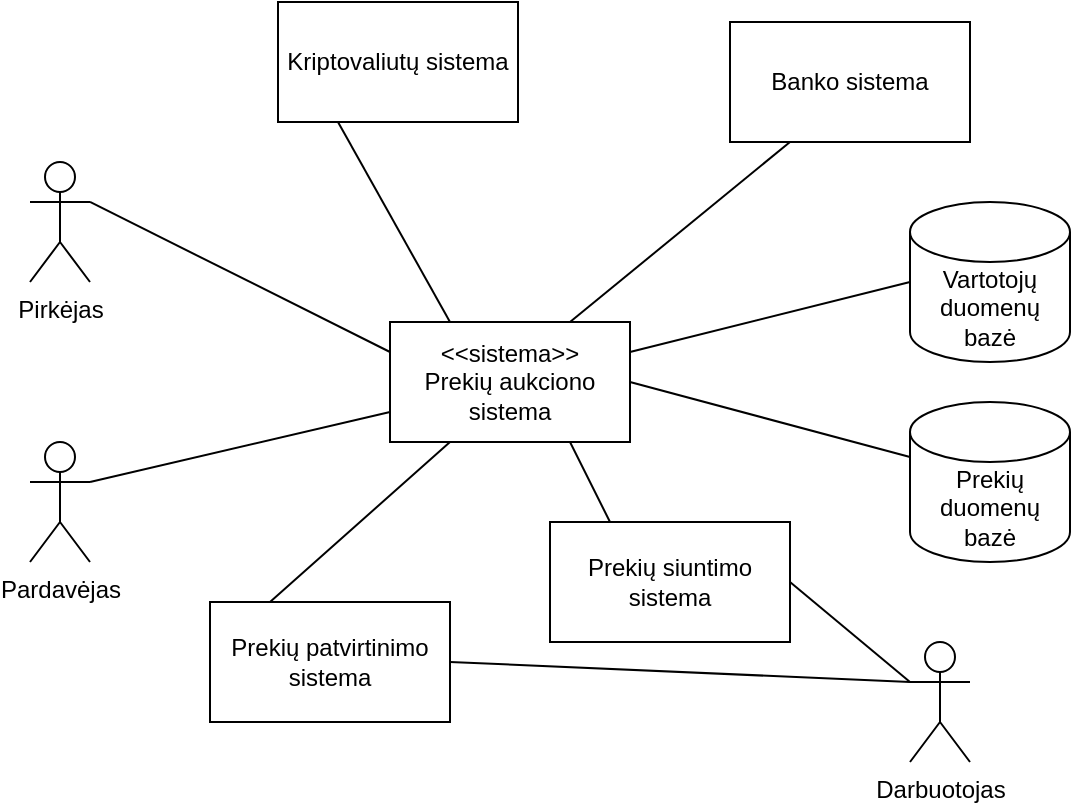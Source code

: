 <mxfile version="13.7.3" type="device"><diagram id="Dc1X2YztDa7AiGVDXm5x" name="Page-1"><mxGraphModel dx="989" dy="613" grid="1" gridSize="10" guides="1" tooltips="1" connect="1" arrows="1" fold="1" page="1" pageScale="1" pageWidth="827" pageHeight="1169" math="0" shadow="0"><root><mxCell id="0"/><mxCell id="1" parent="0"/><mxCell id="wOci7E-rrAxoi2RgbB4S-1" value="&amp;lt;&amp;lt;sistema&amp;gt;&amp;gt;&lt;br&gt;Prekių aukciono sistema" style="rounded=0;whiteSpace=wrap;html=1;" vertex="1" parent="1"><mxGeometry x="350" y="240" width="120" height="60" as="geometry"/></mxCell><mxCell id="wOci7E-rrAxoi2RgbB4S-2" value="Kriptovaliutų sistema" style="rounded=0;whiteSpace=wrap;html=1;" vertex="1" parent="1"><mxGeometry x="294" y="80" width="120" height="60" as="geometry"/></mxCell><mxCell id="wOci7E-rrAxoi2RgbB4S-3" value="Banko sistema" style="rounded=0;whiteSpace=wrap;html=1;" vertex="1" parent="1"><mxGeometry x="520" y="90" width="120" height="60" as="geometry"/></mxCell><mxCell id="wOci7E-rrAxoi2RgbB4S-4" value="Prekių patvirtinimo sistema" style="rounded=0;whiteSpace=wrap;html=1;" vertex="1" parent="1"><mxGeometry x="260" y="380" width="120" height="60" as="geometry"/></mxCell><mxCell id="wOci7E-rrAxoi2RgbB4S-5" value="Pardavėjas" style="shape=umlActor;verticalLabelPosition=bottom;verticalAlign=top;html=1;outlineConnect=0;" vertex="1" parent="1"><mxGeometry x="170" y="300" width="30" height="60" as="geometry"/></mxCell><mxCell id="wOci7E-rrAxoi2RgbB4S-7" value="Pirkėjas" style="shape=umlActor;verticalLabelPosition=bottom;verticalAlign=top;html=1;outlineConnect=0;" vertex="1" parent="1"><mxGeometry x="170" y="160" width="30" height="60" as="geometry"/></mxCell><mxCell id="wOci7E-rrAxoi2RgbB4S-9" value="" style="endArrow=none;html=1;exitX=1;exitY=0.333;exitDx=0;exitDy=0;exitPerimeter=0;entryX=0;entryY=0.25;entryDx=0;entryDy=0;" edge="1" parent="1" source="wOci7E-rrAxoi2RgbB4S-7" target="wOci7E-rrAxoi2RgbB4S-1"><mxGeometry width="50" height="50" relative="1" as="geometry"><mxPoint x="390" y="320" as="sourcePoint"/><mxPoint x="440" y="270" as="targetPoint"/></mxGeometry></mxCell><mxCell id="wOci7E-rrAxoi2RgbB4S-10" value="" style="endArrow=none;html=1;exitX=0.25;exitY=1;exitDx=0;exitDy=0;entryX=0.25;entryY=0;entryDx=0;entryDy=0;" edge="1" parent="1" source="wOci7E-rrAxoi2RgbB4S-2" target="wOci7E-rrAxoi2RgbB4S-1"><mxGeometry width="50" height="50" relative="1" as="geometry"><mxPoint x="620" y="430" as="sourcePoint"/><mxPoint x="670" y="380" as="targetPoint"/></mxGeometry></mxCell><mxCell id="wOci7E-rrAxoi2RgbB4S-11" value="" style="endArrow=none;html=1;exitX=1;exitY=0.333;exitDx=0;exitDy=0;exitPerimeter=0;entryX=0;entryY=0.75;entryDx=0;entryDy=0;" edge="1" parent="1" source="wOci7E-rrAxoi2RgbB4S-5" target="wOci7E-rrAxoi2RgbB4S-1"><mxGeometry width="50" height="50" relative="1" as="geometry"><mxPoint x="400" y="330" as="sourcePoint"/><mxPoint x="450" y="280" as="targetPoint"/></mxGeometry></mxCell><mxCell id="wOci7E-rrAxoi2RgbB4S-12" value="" style="endArrow=none;html=1;entryX=0.25;entryY=1;entryDx=0;entryDy=0;exitX=0.75;exitY=0;exitDx=0;exitDy=0;" edge="1" parent="1" source="wOci7E-rrAxoi2RgbB4S-1" target="wOci7E-rrAxoi2RgbB4S-3"><mxGeometry width="50" height="50" relative="1" as="geometry"><mxPoint x="410" y="340" as="sourcePoint"/><mxPoint x="460" y="290" as="targetPoint"/></mxGeometry></mxCell><mxCell id="wOci7E-rrAxoi2RgbB4S-13" value="Vartotojų duomenų bazė" style="shape=cylinder3;whiteSpace=wrap;html=1;boundedLbl=1;backgroundOutline=1;size=15;" vertex="1" parent="1"><mxGeometry x="610" y="180" width="80" height="80" as="geometry"/></mxCell><mxCell id="wOci7E-rrAxoi2RgbB4S-14" value="Prekių duomenų bazė" style="shape=cylinder3;whiteSpace=wrap;html=1;boundedLbl=1;backgroundOutline=1;size=15;" vertex="1" parent="1"><mxGeometry x="610" y="280" width="80" height="80" as="geometry"/></mxCell><mxCell id="wOci7E-rrAxoi2RgbB4S-15" value="" style="endArrow=none;html=1;entryX=0;entryY=0.5;entryDx=0;entryDy=0;exitX=1;exitY=0.25;exitDx=0;exitDy=0;entryPerimeter=0;" edge="1" parent="1" source="wOci7E-rrAxoi2RgbB4S-1" target="wOci7E-rrAxoi2RgbB4S-13"><mxGeometry width="50" height="50" relative="1" as="geometry"><mxPoint x="450" y="250" as="sourcePoint"/><mxPoint x="560" y="160" as="targetPoint"/></mxGeometry></mxCell><mxCell id="wOci7E-rrAxoi2RgbB4S-16" value="" style="endArrow=none;html=1;entryX=0;entryY=0;entryDx=0;entryDy=27.5;exitX=1;exitY=0.5;exitDx=0;exitDy=0;entryPerimeter=0;" edge="1" parent="1" source="wOci7E-rrAxoi2RgbB4S-1" target="wOci7E-rrAxoi2RgbB4S-14"><mxGeometry width="50" height="50" relative="1" as="geometry"><mxPoint x="460" y="260" as="sourcePoint"/><mxPoint x="570" y="170" as="targetPoint"/></mxGeometry></mxCell><mxCell id="wOci7E-rrAxoi2RgbB4S-17" value="Prekių siuntimo sistema" style="rounded=0;whiteSpace=wrap;html=1;" vertex="1" parent="1"><mxGeometry x="430" y="340" width="120" height="60" as="geometry"/></mxCell><mxCell id="wOci7E-rrAxoi2RgbB4S-18" value="" style="endArrow=none;html=1;entryX=0.25;entryY=1;entryDx=0;entryDy=0;exitX=0.25;exitY=0;exitDx=0;exitDy=0;" edge="1" parent="1" source="wOci7E-rrAxoi2RgbB4S-4" target="wOci7E-rrAxoi2RgbB4S-1"><mxGeometry width="50" height="50" relative="1" as="geometry"><mxPoint x="470" y="270" as="sourcePoint"/><mxPoint x="580" y="180" as="targetPoint"/></mxGeometry></mxCell><mxCell id="wOci7E-rrAxoi2RgbB4S-19" value="" style="endArrow=none;html=1;entryX=0.75;entryY=1;entryDx=0;entryDy=0;exitX=0.25;exitY=0;exitDx=0;exitDy=0;" edge="1" parent="1" source="wOci7E-rrAxoi2RgbB4S-17" target="wOci7E-rrAxoi2RgbB4S-1"><mxGeometry width="50" height="50" relative="1" as="geometry"><mxPoint x="480" y="280" as="sourcePoint"/><mxPoint x="590" y="190" as="targetPoint"/></mxGeometry></mxCell><mxCell id="wOci7E-rrAxoi2RgbB4S-20" value="Darbuotojas" style="shape=umlActor;verticalLabelPosition=bottom;verticalAlign=top;html=1;outlineConnect=0;" vertex="1" parent="1"><mxGeometry x="610" y="400" width="30" height="60" as="geometry"/></mxCell><mxCell id="wOci7E-rrAxoi2RgbB4S-21" value="" style="endArrow=none;html=1;entryX=1;entryY=0.5;entryDx=0;entryDy=0;exitX=0;exitY=0.333;exitDx=0;exitDy=0;exitPerimeter=0;" edge="1" parent="1" source="wOci7E-rrAxoi2RgbB4S-20" target="wOci7E-rrAxoi2RgbB4S-4"><mxGeometry width="50" height="50" relative="1" as="geometry"><mxPoint x="490" y="290" as="sourcePoint"/><mxPoint x="600" y="200" as="targetPoint"/></mxGeometry></mxCell><mxCell id="wOci7E-rrAxoi2RgbB4S-22" value="" style="endArrow=none;html=1;entryX=1;entryY=0.5;entryDx=0;entryDy=0;exitX=0;exitY=0.333;exitDx=0;exitDy=0;exitPerimeter=0;" edge="1" parent="1" source="wOci7E-rrAxoi2RgbB4S-20" target="wOci7E-rrAxoi2RgbB4S-17"><mxGeometry width="50" height="50" relative="1" as="geometry"><mxPoint x="500" y="300" as="sourcePoint"/><mxPoint x="610" y="210" as="targetPoint"/></mxGeometry></mxCell></root></mxGraphModel></diagram></mxfile>